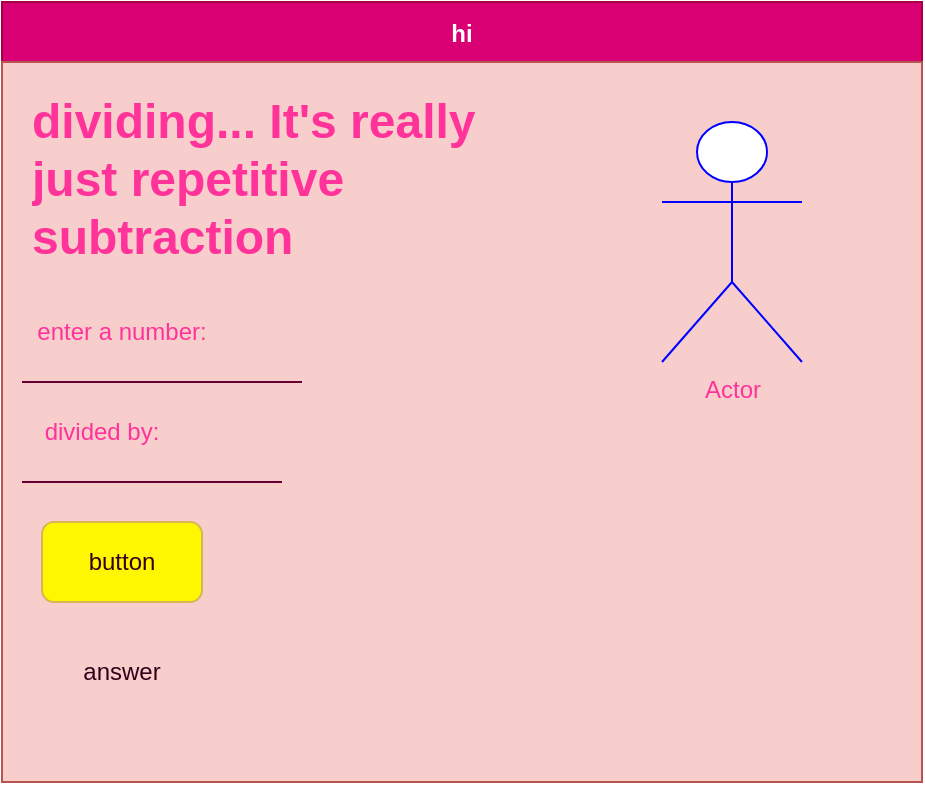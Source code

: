 <mxfile>
    <diagram id="-55225dTMH6KRCjdtvrq" name="Page-1">
        <mxGraphModel dx="594" dy="561" grid="1" gridSize="10" guides="1" tooltips="1" connect="1" arrows="1" fold="1" page="1" pageScale="1" pageWidth="827" pageHeight="1169" math="0" shadow="0">
            <root>
                <mxCell id="0"/>
                <mxCell id="1" parent="0"/>
                <mxCell id="2" value="hi" style="swimlane;startSize=30;fillColor=#d80073;fontColor=#ffffff;strokeColor=#A50040;" parent="1" vertex="1">
                    <mxGeometry x="70" y="190" width="460" height="240" as="geometry"/>
                </mxCell>
                <mxCell id="3" value="" style="rounded=0;whiteSpace=wrap;html=1;fillColor=#f8cecc;strokeColor=#b85450;" vertex="1" parent="1">
                    <mxGeometry x="70" y="220" width="460" height="360" as="geometry"/>
                </mxCell>
                <mxCell id="4" value="&lt;font color=&quot;#ff3399&quot;&gt;Actor&lt;/font&gt;" style="shape=umlActor;verticalLabelPosition=bottom;verticalAlign=top;html=1;outlineConnect=0;strokeColor=#0000FF;" vertex="1" parent="1">
                    <mxGeometry x="400" y="250" width="70" height="120" as="geometry"/>
                </mxCell>
                <mxCell id="5" value="&lt;h1&gt;dividing... It's really just repetitive subtraction&lt;/h1&gt;" style="text;html=1;strokeColor=none;fillColor=none;spacing=5;spacingTop=-20;whiteSpace=wrap;overflow=hidden;rounded=0;fontColor=#FF3399;" vertex="1" parent="1">
                    <mxGeometry x="80" y="230" width="240" height="120" as="geometry"/>
                </mxCell>
                <mxCell id="6" value="enter a number:" style="text;html=1;strokeColor=none;fillColor=none;align=center;verticalAlign=middle;whiteSpace=wrap;rounded=0;fontColor=#FF3399;" vertex="1" parent="1">
                    <mxGeometry x="80" y="340" width="100" height="30" as="geometry"/>
                </mxCell>
                <mxCell id="7" value="" style="endArrow=none;html=1;fontColor=#FF3399;strokeColor=#660033;" edge="1" parent="1">
                    <mxGeometry width="50" height="50" relative="1" as="geometry">
                        <mxPoint x="220" y="380" as="sourcePoint"/>
                        <mxPoint x="80" y="380" as="targetPoint"/>
                    </mxGeometry>
                </mxCell>
                <mxCell id="8" value="divided by:" style="text;html=1;strokeColor=none;fillColor=none;align=center;verticalAlign=middle;whiteSpace=wrap;rounded=0;fontColor=#FF3399;" vertex="1" parent="1">
                    <mxGeometry x="80" y="390" width="80" height="30" as="geometry"/>
                </mxCell>
                <mxCell id="9" value="" style="endArrow=none;html=1;fontColor=#FF3399;strokeColor=#660033;" edge="1" parent="1">
                    <mxGeometry width="50" height="50" relative="1" as="geometry">
                        <mxPoint x="80" y="430" as="sourcePoint"/>
                        <mxPoint x="210" y="430" as="targetPoint"/>
                    </mxGeometry>
                </mxCell>
                <mxCell id="10" value="button" style="rounded=1;whiteSpace=wrap;html=1;strokeColor=#d6b656;fillColor=#FFF700;fontColor=#33001A;" vertex="1" parent="1">
                    <mxGeometry x="90" y="450" width="80" height="40" as="geometry"/>
                </mxCell>
                <mxCell id="11" value="answer" style="text;html=1;strokeColor=none;fillColor=none;align=center;verticalAlign=middle;whiteSpace=wrap;rounded=0;fontColor=#33001A;" vertex="1" parent="1">
                    <mxGeometry x="100" y="510" width="60" height="30" as="geometry"/>
                </mxCell>
            </root>
        </mxGraphModel>
    </diagram>
</mxfile>